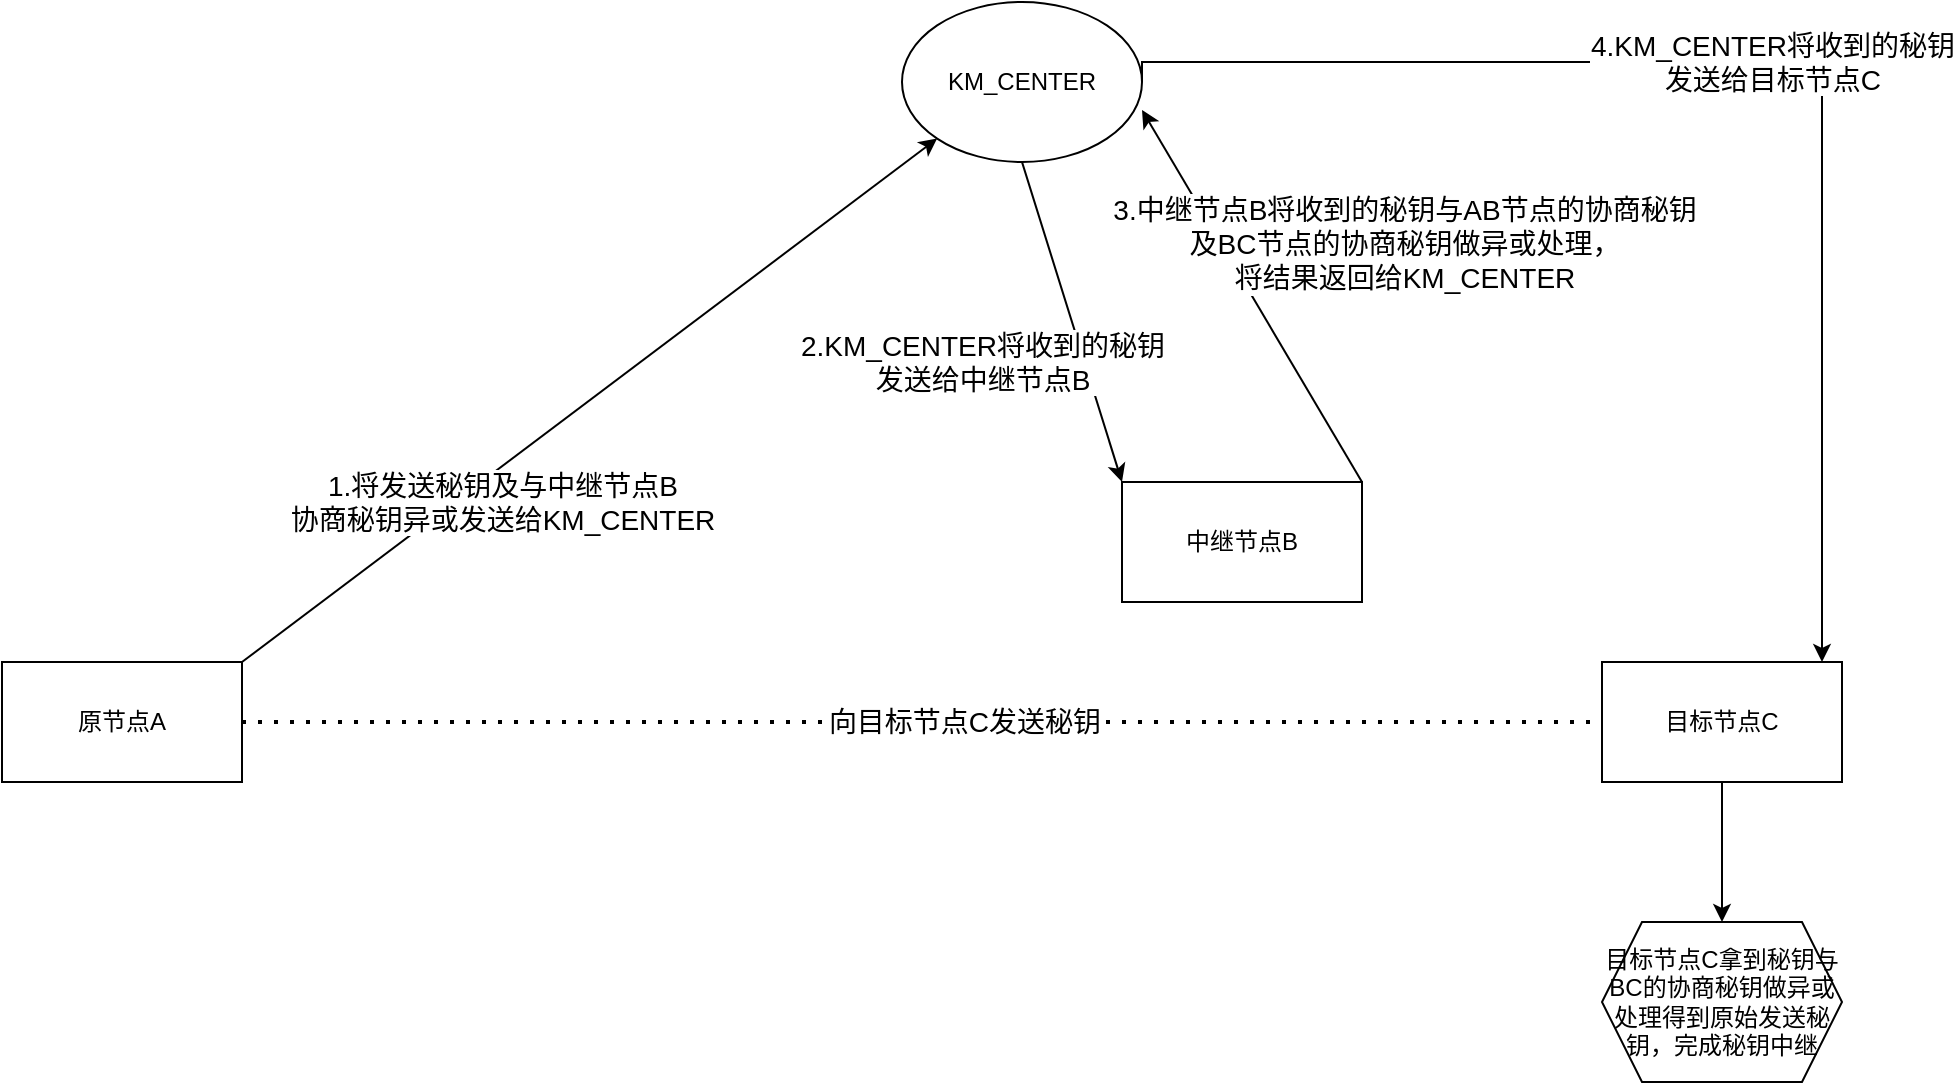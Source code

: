 <mxfile version="15.9.4" type="github"><diagram id="MiZ3Eh0Iy6oLZ1zi69sV" name="Page-1"><mxGraphModel dx="1052" dy="706" grid="1" gridSize="10" guides="1" tooltips="1" connect="1" arrows="1" fold="1" page="1" pageScale="1" pageWidth="1654" pageHeight="1169" math="0" shadow="0"><root><mxCell id="0"/><mxCell id="1" parent="0"/><mxCell id="cIsvmrqIkgMmCksZtjrZ-14" value="4.KM_CENTER将收到的秘钥&lt;br&gt;发送给目标节点C" style="edgeStyle=orthogonalEdgeStyle;rounded=0;orthogonalLoop=1;jettySize=auto;html=1;exitX=1;exitY=0.5;exitDx=0;exitDy=0;fontSize=14;" edge="1" parent="1" source="cIsvmrqIkgMmCksZtjrZ-2" target="cIsvmrqIkgMmCksZtjrZ-7"><mxGeometry relative="1" as="geometry"><Array as="points"><mxPoint x="890" y="160"/><mxPoint x="1230" y="160"/></Array></mxGeometry></mxCell><mxCell id="cIsvmrqIkgMmCksZtjrZ-2" value="KM_CENTER" style="ellipse;whiteSpace=wrap;html=1;" vertex="1" parent="1"><mxGeometry x="770" y="130" width="120" height="80" as="geometry"/></mxCell><mxCell id="cIsvmrqIkgMmCksZtjrZ-3" value="原节点A" style="rounded=0;whiteSpace=wrap;html=1;" vertex="1" parent="1"><mxGeometry x="320" y="460" width="120" height="60" as="geometry"/></mxCell><mxCell id="cIsvmrqIkgMmCksZtjrZ-4" value="" style="endArrow=classic;html=1;rounded=0;entryX=0;entryY=1;entryDx=0;entryDy=0;exitX=1;exitY=0;exitDx=0;exitDy=0;" edge="1" parent="1" source="cIsvmrqIkgMmCksZtjrZ-3" target="cIsvmrqIkgMmCksZtjrZ-2"><mxGeometry width="50" height="50" relative="1" as="geometry"><mxPoint x="200" y="240" as="sourcePoint"/><mxPoint x="250" y="190" as="targetPoint"/></mxGeometry></mxCell><mxCell id="cIsvmrqIkgMmCksZtjrZ-5" value="&lt;span style=&quot;font-size: 14px&quot;&gt;1.将发送秘钥及与中继节点B&lt;br&gt;协商秘钥异或发送给KM_CENTER&lt;/span&gt;" style="edgeLabel;html=1;align=center;verticalAlign=middle;resizable=0;points=[];rotation=0;" vertex="1" connectable="0" parent="cIsvmrqIkgMmCksZtjrZ-4"><mxGeometry x="-0.034" y="1" relative="1" as="geometry"><mxPoint x="-37" y="47" as="offset"/></mxGeometry></mxCell><mxCell id="cIsvmrqIkgMmCksZtjrZ-6" value="" style="endArrow=none;dashed=1;html=1;dashPattern=1 3;strokeWidth=2;rounded=0;fontSize=14;exitX=1;exitY=0.5;exitDx=0;exitDy=0;entryX=0;entryY=0.5;entryDx=0;entryDy=0;" edge="1" parent="1" source="cIsvmrqIkgMmCksZtjrZ-3" target="cIsvmrqIkgMmCksZtjrZ-7"><mxGeometry width="50" height="50" relative="1" as="geometry"><mxPoint x="360" y="410" as="sourcePoint"/><mxPoint x="700" y="430" as="targetPoint"/></mxGeometry></mxCell><mxCell id="cIsvmrqIkgMmCksZtjrZ-8" value="向目标节点C发送秘钥" style="edgeLabel;html=1;align=center;verticalAlign=middle;resizable=0;points=[];fontSize=14;" vertex="1" connectable="0" parent="cIsvmrqIkgMmCksZtjrZ-6"><mxGeometry x="-0.116" relative="1" as="geometry"><mxPoint x="60" as="offset"/></mxGeometry></mxCell><mxCell id="cIsvmrqIkgMmCksZtjrZ-33" value="" style="edgeStyle=orthogonalEdgeStyle;rounded=0;orthogonalLoop=1;jettySize=auto;html=1;fontSize=14;" edge="1" parent="1" source="cIsvmrqIkgMmCksZtjrZ-7" target="cIsvmrqIkgMmCksZtjrZ-32"><mxGeometry relative="1" as="geometry"/></mxCell><mxCell id="cIsvmrqIkgMmCksZtjrZ-7" value="目标节点C" style="rounded=0;whiteSpace=wrap;html=1;" vertex="1" parent="1"><mxGeometry x="1120" y="460" width="120" height="60" as="geometry"/></mxCell><mxCell id="cIsvmrqIkgMmCksZtjrZ-9" value="中继节点B" style="rounded=0;whiteSpace=wrap;html=1;" vertex="1" parent="1"><mxGeometry x="880" y="370" width="120" height="60" as="geometry"/></mxCell><mxCell id="cIsvmrqIkgMmCksZtjrZ-15" value="" style="endArrow=classic;html=1;rounded=0;fontSize=14;entryX=1;entryY=0.675;entryDx=0;entryDy=0;entryPerimeter=0;" edge="1" parent="1" target="cIsvmrqIkgMmCksZtjrZ-2"><mxGeometry width="50" height="50" relative="1" as="geometry"><mxPoint x="1000" y="370" as="sourcePoint"/><mxPoint x="1050" y="320" as="targetPoint"/></mxGeometry></mxCell><mxCell id="cIsvmrqIkgMmCksZtjrZ-18" value="3.中继节点B将收到的秘钥与AB节点的协商秘钥&lt;br&gt;及BC节点的协商秘钥做异或处理，&lt;br&gt;将结果返回给KM_CENTER" style="edgeLabel;html=1;align=center;verticalAlign=middle;resizable=0;points=[];fontSize=14;" vertex="1" connectable="0" parent="cIsvmrqIkgMmCksZtjrZ-15"><mxGeometry x="0.589" relative="1" as="geometry"><mxPoint x="108" y="28" as="offset"/></mxGeometry></mxCell><mxCell id="cIsvmrqIkgMmCksZtjrZ-16" value="2.KM_CENTER将收到的秘钥&lt;br&gt;发送给中继节点B" style="endArrow=classic;html=1;rounded=0;fontSize=14;exitX=0.5;exitY=1;exitDx=0;exitDy=0;entryX=0;entryY=0;entryDx=0;entryDy=0;" edge="1" parent="1" source="cIsvmrqIkgMmCksZtjrZ-2" target="cIsvmrqIkgMmCksZtjrZ-9"><mxGeometry x="0.068" y="-49" width="50" height="50" relative="1" as="geometry"><mxPoint x="900" y="460" as="sourcePoint"/><mxPoint x="890" y="360" as="targetPoint"/><mxPoint as="offset"/></mxGeometry></mxCell><mxCell id="cIsvmrqIkgMmCksZtjrZ-32" value="目标节点C拿到秘钥与BC的协商秘钥做异或处理得到原始发送秘钥，完成秘钥中继" style="shape=hexagon;perimeter=hexagonPerimeter2;whiteSpace=wrap;html=1;fixedSize=1;rounded=0;" vertex="1" parent="1"><mxGeometry x="1120" y="590" width="120" height="80" as="geometry"/></mxCell></root></mxGraphModel></diagram></mxfile>